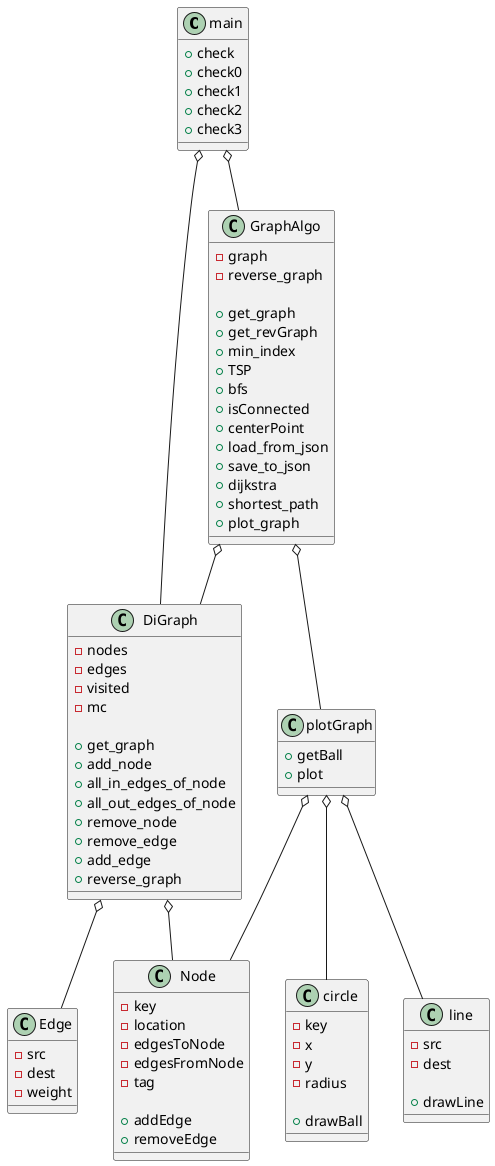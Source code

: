 @startuml

main o-- DiGraph
main o-- GraphAlgo

DiGraph o-- Edge
DiGraph o-- Node

GraphAlgo o-- DiGraph
GraphAlgo o-- plotGraph

plotGraph o-- Node
plotGraph o-- circle
plotGraph o-- line


class main{
+check
+check0
+check1
+check2
+check3
}

class Edge{
-src
-dest
-weight
}

class Node{
-key
-location
-edgesToNode
-edgesFromNode
-tag

+addEdge
+removeEdge
}

class DiGraph{
-nodes
-edges
-visited
-mc

+get_graph
+add_node
+all_in_edges_of_node
+all_out_edges_of_node
+remove_node
+remove_edge
+add_edge
+reverse_graph
}

class plotGraph{
+getBall
+plot
}

class circle{
-key
- x
- y
-radius

+drawBall
}

class line{
-src
-dest

+drawLine
}

class GraphAlgo{
-graph
-reverse_graph

+get_graph
+get_revGraph
+min_index
+TSP
+bfs
+isConnected
+centerPoint
+load_from_json
+save_to_json
+dijkstra
+shortest_path
+plot_graph
}



@enduml